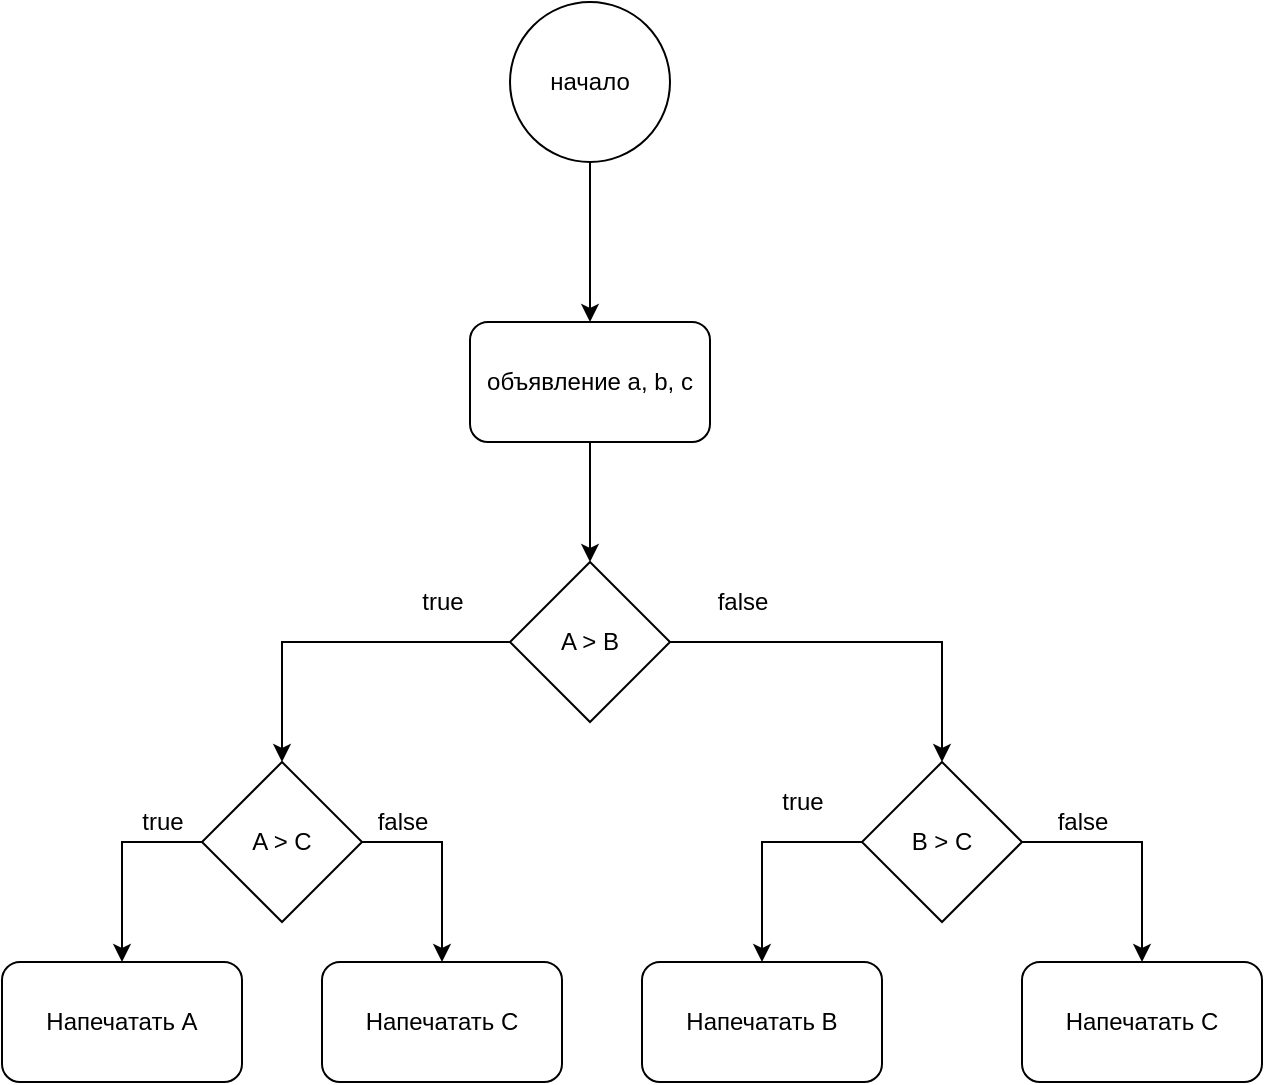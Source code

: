<mxfile version="21.0.6" type="github">
  <diagram id="C5RBs43oDa-KdzZeNtuy" name="Page-1">
    <mxGraphModel dx="1434" dy="764" grid="1" gridSize="10" guides="1" tooltips="1" connect="1" arrows="1" fold="1" page="1" pageScale="1" pageWidth="827" pageHeight="1169" math="0" shadow="0">
      <root>
        <mxCell id="WIyWlLk6GJQsqaUBKTNV-0" />
        <mxCell id="WIyWlLk6GJQsqaUBKTNV-1" parent="WIyWlLk6GJQsqaUBKTNV-0" />
        <mxCell id="LYSxs8QmASlnKkMST_cz-6" value="" style="edgeStyle=orthogonalEdgeStyle;rounded=0;orthogonalLoop=1;jettySize=auto;html=1;" edge="1" parent="WIyWlLk6GJQsqaUBKTNV-1" source="LYSxs8QmASlnKkMST_cz-0" target="LYSxs8QmASlnKkMST_cz-5">
          <mxGeometry relative="1" as="geometry" />
        </mxCell>
        <mxCell id="LYSxs8QmASlnKkMST_cz-0" value="объявление a, b, c" style="rounded=1;whiteSpace=wrap;html=1;" vertex="1" parent="WIyWlLk6GJQsqaUBKTNV-1">
          <mxGeometry x="354" y="160" width="120" height="60" as="geometry" />
        </mxCell>
        <mxCell id="LYSxs8QmASlnKkMST_cz-2" value="" style="edgeStyle=orthogonalEdgeStyle;rounded=0;orthogonalLoop=1;jettySize=auto;html=1;" edge="1" parent="WIyWlLk6GJQsqaUBKTNV-1" source="LYSxs8QmASlnKkMST_cz-1" target="LYSxs8QmASlnKkMST_cz-0">
          <mxGeometry relative="1" as="geometry" />
        </mxCell>
        <mxCell id="LYSxs8QmASlnKkMST_cz-1" value="начало" style="ellipse;whiteSpace=wrap;html=1;aspect=fixed;" vertex="1" parent="WIyWlLk6GJQsqaUBKTNV-1">
          <mxGeometry x="374" width="80" height="80" as="geometry" />
        </mxCell>
        <mxCell id="LYSxs8QmASlnKkMST_cz-9" style="edgeStyle=orthogonalEdgeStyle;rounded=0;orthogonalLoop=1;jettySize=auto;html=1;exitX=0;exitY=0.5;exitDx=0;exitDy=0;entryX=0.5;entryY=0;entryDx=0;entryDy=0;" edge="1" parent="WIyWlLk6GJQsqaUBKTNV-1" source="LYSxs8QmASlnKkMST_cz-5" target="LYSxs8QmASlnKkMST_cz-7">
          <mxGeometry relative="1" as="geometry" />
        </mxCell>
        <mxCell id="LYSxs8QmASlnKkMST_cz-10" style="edgeStyle=orthogonalEdgeStyle;rounded=0;orthogonalLoop=1;jettySize=auto;html=1;exitX=1;exitY=0.5;exitDx=0;exitDy=0;" edge="1" parent="WIyWlLk6GJQsqaUBKTNV-1" source="LYSxs8QmASlnKkMST_cz-5" target="LYSxs8QmASlnKkMST_cz-8">
          <mxGeometry relative="1" as="geometry" />
        </mxCell>
        <mxCell id="LYSxs8QmASlnKkMST_cz-5" value="A &amp;gt; B" style="rhombus;whiteSpace=wrap;html=1;" vertex="1" parent="WIyWlLk6GJQsqaUBKTNV-1">
          <mxGeometry x="374" y="280" width="80" height="80" as="geometry" />
        </mxCell>
        <mxCell id="LYSxs8QmASlnKkMST_cz-13" style="edgeStyle=orthogonalEdgeStyle;rounded=0;orthogonalLoop=1;jettySize=auto;html=1;exitX=0;exitY=0.5;exitDx=0;exitDy=0;entryX=0.5;entryY=0;entryDx=0;entryDy=0;" edge="1" parent="WIyWlLk6GJQsqaUBKTNV-1" source="LYSxs8QmASlnKkMST_cz-7" target="LYSxs8QmASlnKkMST_cz-14">
          <mxGeometry relative="1" as="geometry">
            <mxPoint x="130" y="420" as="targetPoint" />
          </mxGeometry>
        </mxCell>
        <mxCell id="LYSxs8QmASlnKkMST_cz-16" style="edgeStyle=orthogonalEdgeStyle;rounded=0;orthogonalLoop=1;jettySize=auto;html=1;exitX=1;exitY=0.5;exitDx=0;exitDy=0;" edge="1" parent="WIyWlLk6GJQsqaUBKTNV-1" source="LYSxs8QmASlnKkMST_cz-7" target="LYSxs8QmASlnKkMST_cz-15">
          <mxGeometry relative="1" as="geometry" />
        </mxCell>
        <mxCell id="LYSxs8QmASlnKkMST_cz-7" value="A &amp;gt; C" style="rhombus;whiteSpace=wrap;html=1;" vertex="1" parent="WIyWlLk6GJQsqaUBKTNV-1">
          <mxGeometry x="220" y="380" width="80" height="80" as="geometry" />
        </mxCell>
        <mxCell id="LYSxs8QmASlnKkMST_cz-21" style="edgeStyle=orthogonalEdgeStyle;rounded=0;orthogonalLoop=1;jettySize=auto;html=1;exitX=0;exitY=0.5;exitDx=0;exitDy=0;entryX=0.5;entryY=0;entryDx=0;entryDy=0;" edge="1" parent="WIyWlLk6GJQsqaUBKTNV-1" source="LYSxs8QmASlnKkMST_cz-8" target="LYSxs8QmASlnKkMST_cz-17">
          <mxGeometry relative="1" as="geometry" />
        </mxCell>
        <mxCell id="LYSxs8QmASlnKkMST_cz-22" style="edgeStyle=orthogonalEdgeStyle;rounded=0;orthogonalLoop=1;jettySize=auto;html=1;exitX=1;exitY=0.5;exitDx=0;exitDy=0;" edge="1" parent="WIyWlLk6GJQsqaUBKTNV-1" source="LYSxs8QmASlnKkMST_cz-8" target="LYSxs8QmASlnKkMST_cz-18">
          <mxGeometry relative="1" as="geometry" />
        </mxCell>
        <mxCell id="LYSxs8QmASlnKkMST_cz-8" value="B &amp;gt; C" style="rhombus;whiteSpace=wrap;html=1;" vertex="1" parent="WIyWlLk6GJQsqaUBKTNV-1">
          <mxGeometry x="550" y="380" width="80" height="80" as="geometry" />
        </mxCell>
        <mxCell id="LYSxs8QmASlnKkMST_cz-11" value="true" style="text;html=1;align=center;verticalAlign=middle;resizable=0;points=[];autosize=1;strokeColor=none;fillColor=none;" vertex="1" parent="WIyWlLk6GJQsqaUBKTNV-1">
          <mxGeometry x="320" y="285" width="40" height="30" as="geometry" />
        </mxCell>
        <mxCell id="LYSxs8QmASlnKkMST_cz-12" value="false" style="text;html=1;align=center;verticalAlign=middle;resizable=0;points=[];autosize=1;strokeColor=none;fillColor=none;" vertex="1" parent="WIyWlLk6GJQsqaUBKTNV-1">
          <mxGeometry x="465" y="285" width="50" height="30" as="geometry" />
        </mxCell>
        <mxCell id="LYSxs8QmASlnKkMST_cz-14" value="Напечатать A" style="rounded=1;whiteSpace=wrap;html=1;" vertex="1" parent="WIyWlLk6GJQsqaUBKTNV-1">
          <mxGeometry x="120" y="480" width="120" height="60" as="geometry" />
        </mxCell>
        <mxCell id="LYSxs8QmASlnKkMST_cz-15" value="Напечатать C" style="rounded=1;whiteSpace=wrap;html=1;" vertex="1" parent="WIyWlLk6GJQsqaUBKTNV-1">
          <mxGeometry x="280" y="480" width="120" height="60" as="geometry" />
        </mxCell>
        <mxCell id="LYSxs8QmASlnKkMST_cz-17" value="Напечатать B" style="rounded=1;whiteSpace=wrap;html=1;" vertex="1" parent="WIyWlLk6GJQsqaUBKTNV-1">
          <mxGeometry x="440" y="480" width="120" height="60" as="geometry" />
        </mxCell>
        <mxCell id="LYSxs8QmASlnKkMST_cz-18" value="Напечатать C" style="rounded=1;whiteSpace=wrap;html=1;" vertex="1" parent="WIyWlLk6GJQsqaUBKTNV-1">
          <mxGeometry x="630" y="480" width="120" height="60" as="geometry" />
        </mxCell>
        <mxCell id="LYSxs8QmASlnKkMST_cz-19" value="true" style="text;html=1;align=center;verticalAlign=middle;resizable=0;points=[];autosize=1;strokeColor=none;fillColor=none;" vertex="1" parent="WIyWlLk6GJQsqaUBKTNV-1">
          <mxGeometry x="180" y="395" width="40" height="30" as="geometry" />
        </mxCell>
        <mxCell id="LYSxs8QmASlnKkMST_cz-20" value="false" style="text;html=1;align=center;verticalAlign=middle;resizable=0;points=[];autosize=1;strokeColor=none;fillColor=none;" vertex="1" parent="WIyWlLk6GJQsqaUBKTNV-1">
          <mxGeometry x="295" y="395" width="50" height="30" as="geometry" />
        </mxCell>
        <mxCell id="LYSxs8QmASlnKkMST_cz-23" value="true" style="text;html=1;align=center;verticalAlign=middle;resizable=0;points=[];autosize=1;strokeColor=none;fillColor=none;" vertex="1" parent="WIyWlLk6GJQsqaUBKTNV-1">
          <mxGeometry x="500" y="385" width="40" height="30" as="geometry" />
        </mxCell>
        <mxCell id="LYSxs8QmASlnKkMST_cz-24" value="false" style="text;html=1;align=center;verticalAlign=middle;resizable=0;points=[];autosize=1;strokeColor=none;fillColor=none;" vertex="1" parent="WIyWlLk6GJQsqaUBKTNV-1">
          <mxGeometry x="635" y="395" width="50" height="30" as="geometry" />
        </mxCell>
      </root>
    </mxGraphModel>
  </diagram>
</mxfile>
